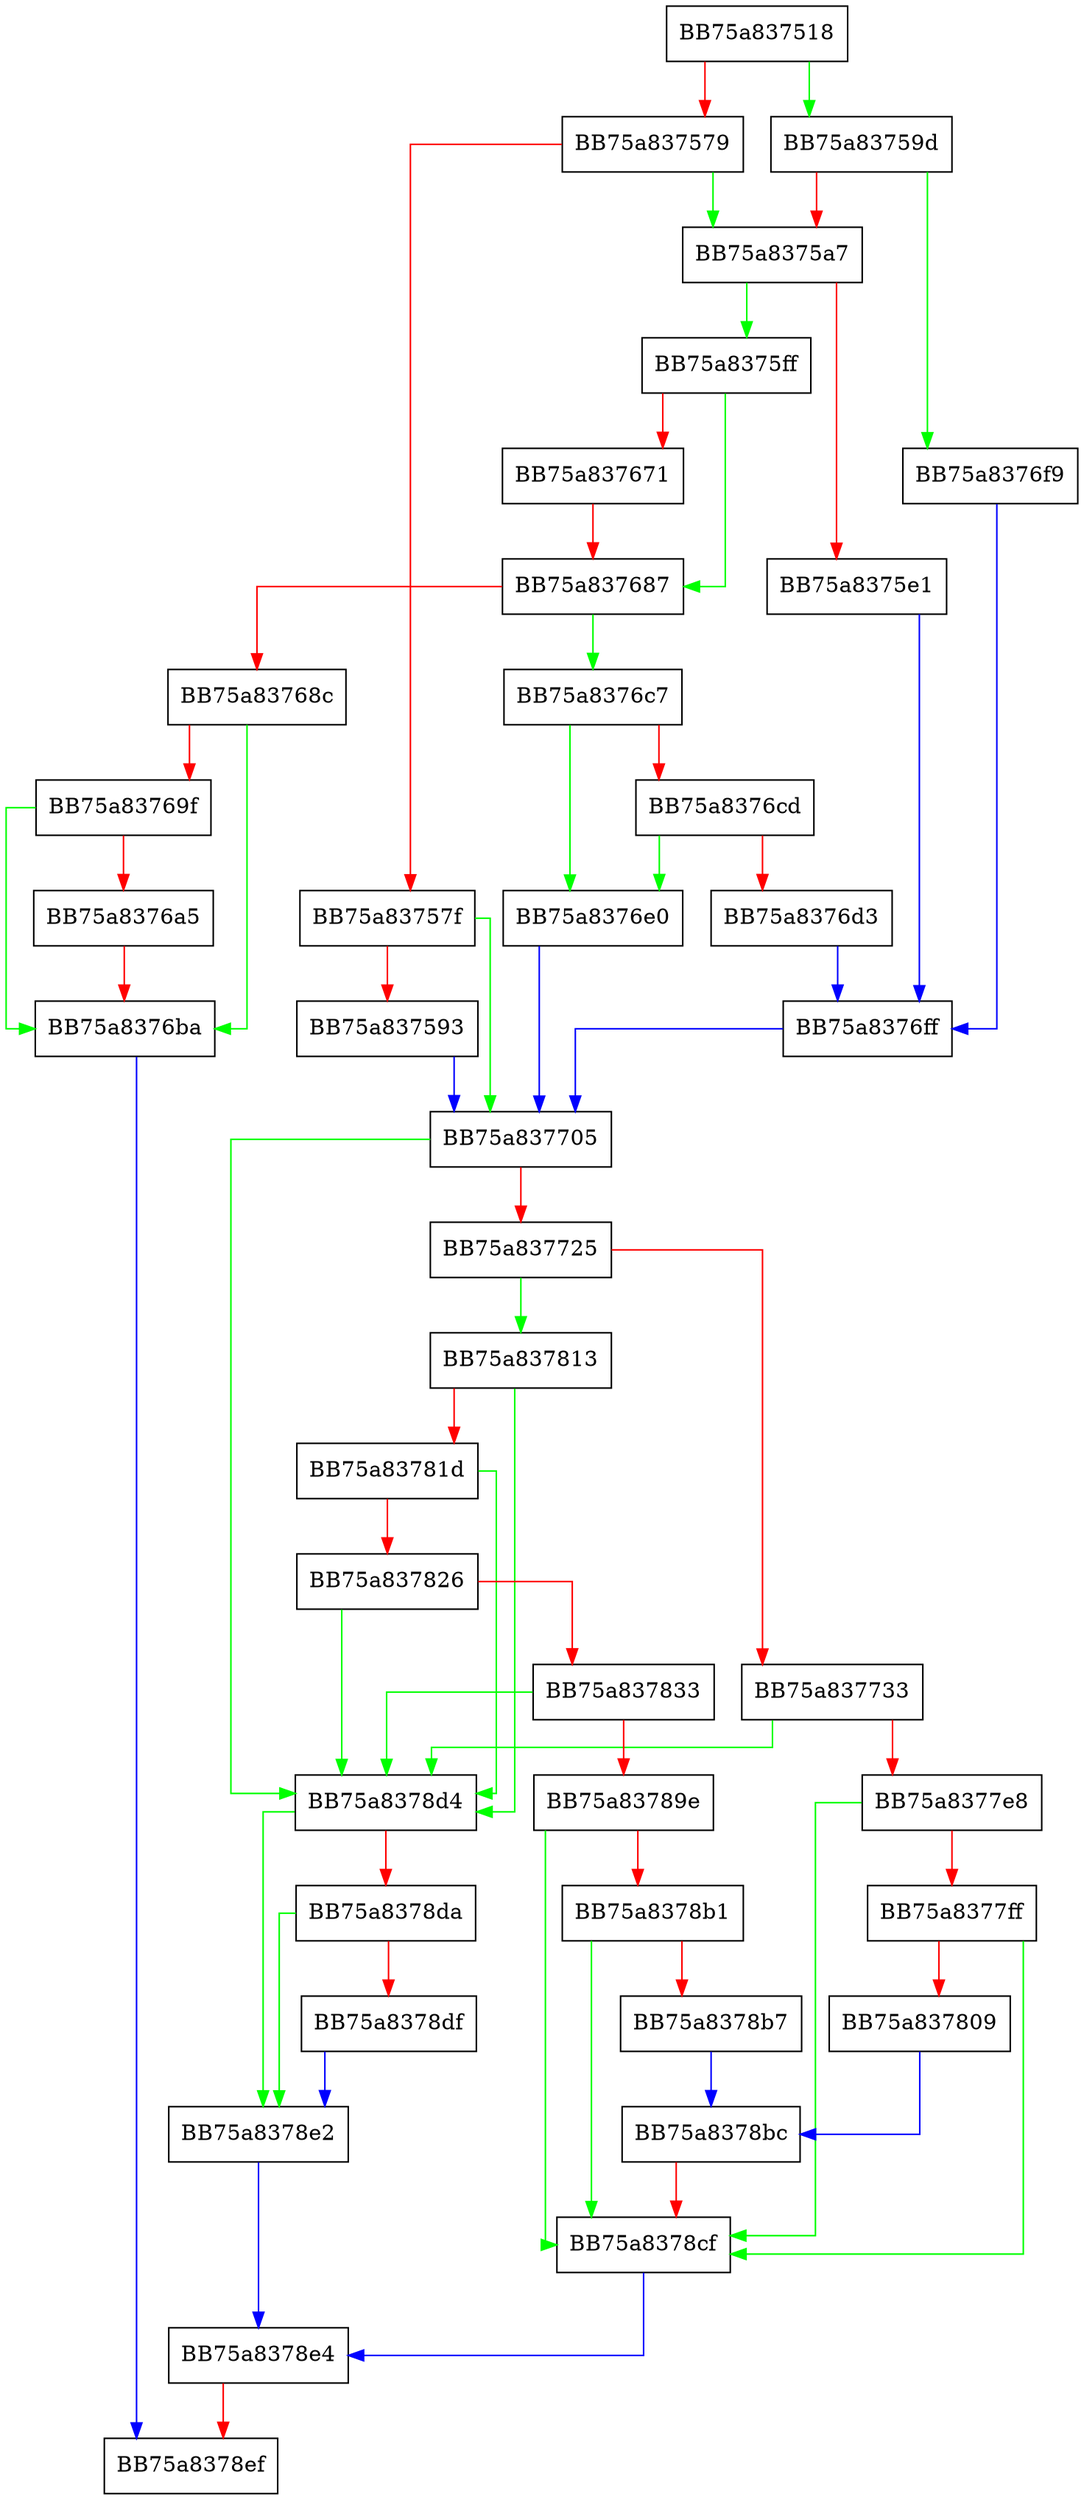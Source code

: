 digraph FileChangeNotificationHelper {
  node [shape="box"];
  graph [splines=ortho];
  BB75a837518 -> BB75a83759d [color="green"];
  BB75a837518 -> BB75a837579 [color="red"];
  BB75a837579 -> BB75a8375a7 [color="green"];
  BB75a837579 -> BB75a83757f [color="red"];
  BB75a83757f -> BB75a837705 [color="green"];
  BB75a83757f -> BB75a837593 [color="red"];
  BB75a837593 -> BB75a837705 [color="blue"];
  BB75a83759d -> BB75a8376f9 [color="green"];
  BB75a83759d -> BB75a8375a7 [color="red"];
  BB75a8375a7 -> BB75a8375ff [color="green"];
  BB75a8375a7 -> BB75a8375e1 [color="red"];
  BB75a8375e1 -> BB75a8376ff [color="blue"];
  BB75a8375ff -> BB75a837687 [color="green"];
  BB75a8375ff -> BB75a837671 [color="red"];
  BB75a837671 -> BB75a837687 [color="red"];
  BB75a837687 -> BB75a8376c7 [color="green"];
  BB75a837687 -> BB75a83768c [color="red"];
  BB75a83768c -> BB75a8376ba [color="green"];
  BB75a83768c -> BB75a83769f [color="red"];
  BB75a83769f -> BB75a8376ba [color="green"];
  BB75a83769f -> BB75a8376a5 [color="red"];
  BB75a8376a5 -> BB75a8376ba [color="red"];
  BB75a8376ba -> BB75a8378ef [color="blue"];
  BB75a8376c7 -> BB75a8376e0 [color="green"];
  BB75a8376c7 -> BB75a8376cd [color="red"];
  BB75a8376cd -> BB75a8376e0 [color="green"];
  BB75a8376cd -> BB75a8376d3 [color="red"];
  BB75a8376d3 -> BB75a8376ff [color="blue"];
  BB75a8376e0 -> BB75a837705 [color="blue"];
  BB75a8376f9 -> BB75a8376ff [color="blue"];
  BB75a8376ff -> BB75a837705 [color="blue"];
  BB75a837705 -> BB75a8378d4 [color="green"];
  BB75a837705 -> BB75a837725 [color="red"];
  BB75a837725 -> BB75a837813 [color="green"];
  BB75a837725 -> BB75a837733 [color="red"];
  BB75a837733 -> BB75a8378d4 [color="green"];
  BB75a837733 -> BB75a8377e8 [color="red"];
  BB75a8377e8 -> BB75a8378cf [color="green"];
  BB75a8377e8 -> BB75a8377ff [color="red"];
  BB75a8377ff -> BB75a8378cf [color="green"];
  BB75a8377ff -> BB75a837809 [color="red"];
  BB75a837809 -> BB75a8378bc [color="blue"];
  BB75a837813 -> BB75a8378d4 [color="green"];
  BB75a837813 -> BB75a83781d [color="red"];
  BB75a83781d -> BB75a8378d4 [color="green"];
  BB75a83781d -> BB75a837826 [color="red"];
  BB75a837826 -> BB75a8378d4 [color="green"];
  BB75a837826 -> BB75a837833 [color="red"];
  BB75a837833 -> BB75a8378d4 [color="green"];
  BB75a837833 -> BB75a83789e [color="red"];
  BB75a83789e -> BB75a8378cf [color="green"];
  BB75a83789e -> BB75a8378b1 [color="red"];
  BB75a8378b1 -> BB75a8378cf [color="green"];
  BB75a8378b1 -> BB75a8378b7 [color="red"];
  BB75a8378b7 -> BB75a8378bc [color="blue"];
  BB75a8378bc -> BB75a8378cf [color="red"];
  BB75a8378cf -> BB75a8378e4 [color="blue"];
  BB75a8378d4 -> BB75a8378e2 [color="green"];
  BB75a8378d4 -> BB75a8378da [color="red"];
  BB75a8378da -> BB75a8378e2 [color="green"];
  BB75a8378da -> BB75a8378df [color="red"];
  BB75a8378df -> BB75a8378e2 [color="blue"];
  BB75a8378e2 -> BB75a8378e4 [color="blue"];
  BB75a8378e4 -> BB75a8378ef [color="red"];
}